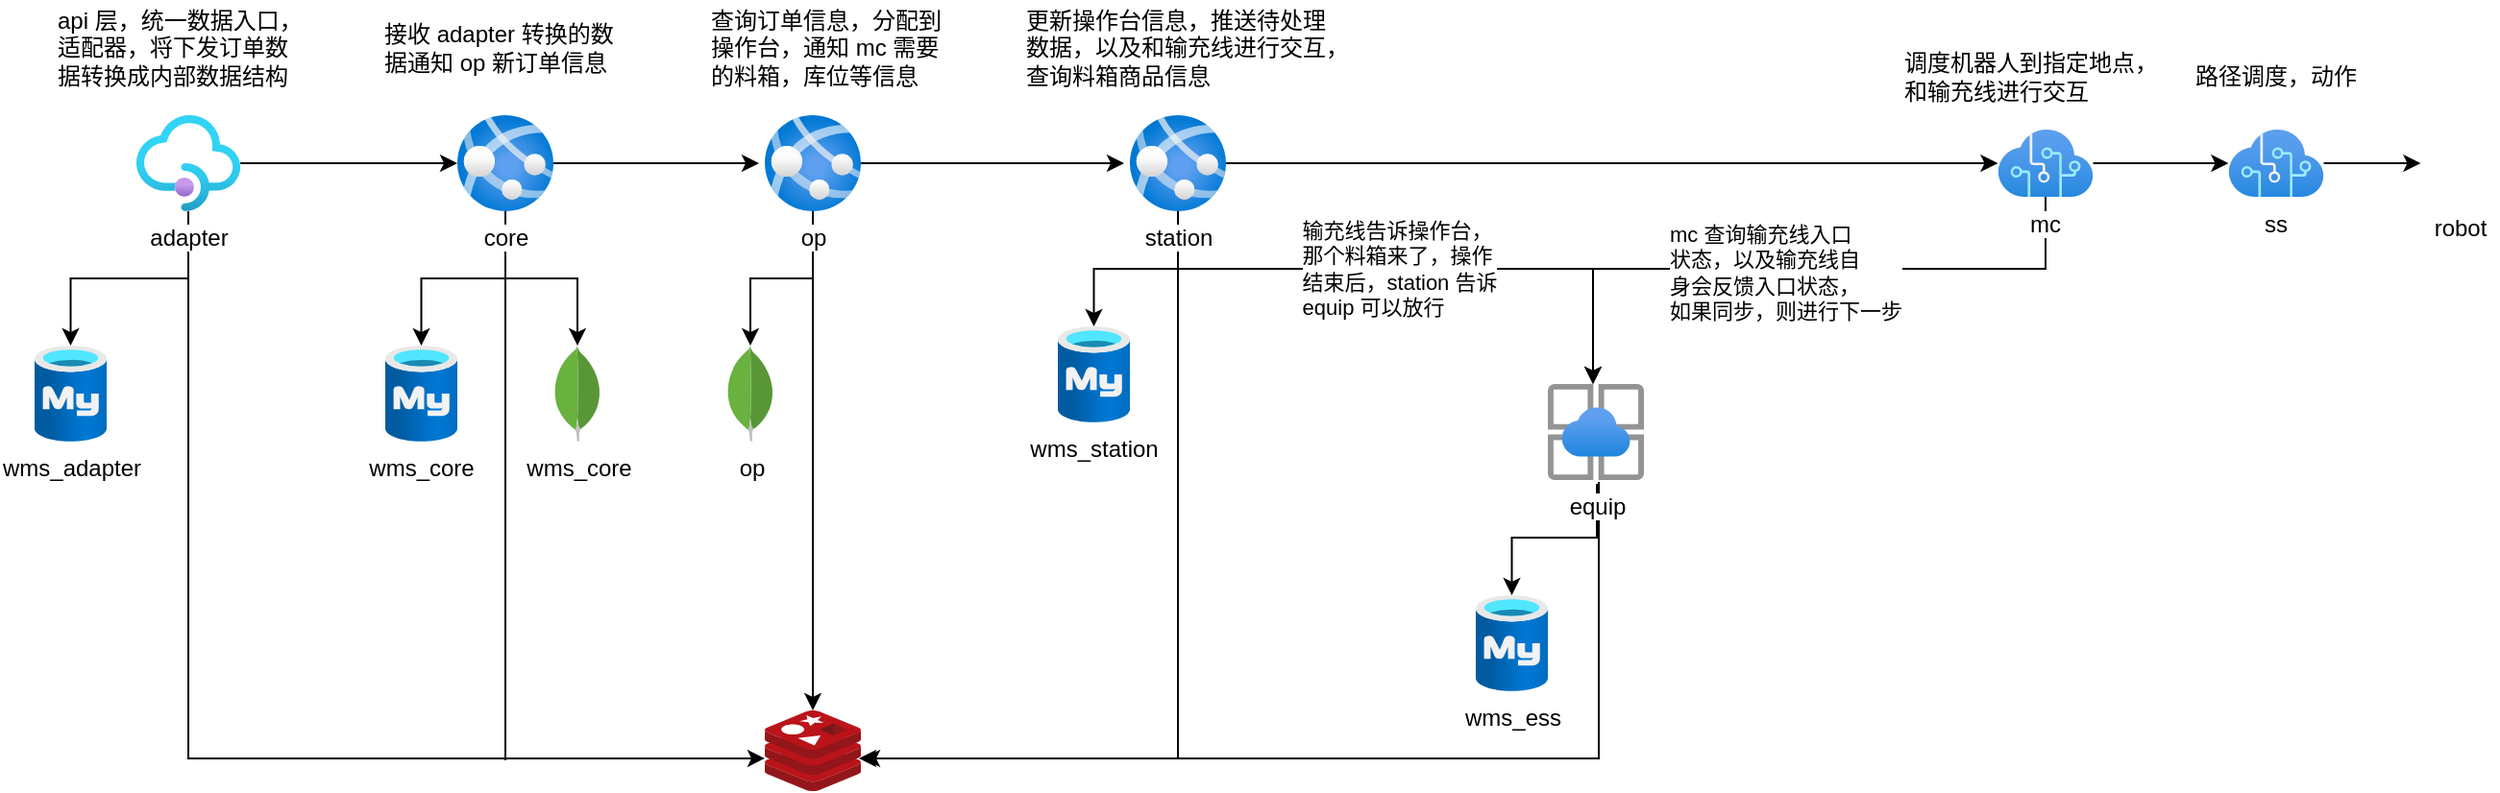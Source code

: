 <mxfile version="14.4.3" type="github">
  <diagram id="qsA4LFFCEY-i6ZN9s8wt" name="Page-1">
    <mxGraphModel dx="2192" dy="802" grid="1" gridSize="10" guides="1" tooltips="1" connect="1" arrows="1" fold="1" page="1" pageScale="1" pageWidth="827" pageHeight="1169" math="0" shadow="0">
      <root>
        <mxCell id="0" />
        <mxCell id="1" parent="0" />
        <mxCell id="cQgMK63ZiCmz1B0YtC4z-6" style="edgeStyle=orthogonalEdgeStyle;rounded=0;orthogonalLoop=1;jettySize=auto;html=1;exitX=0.5;exitY=1;exitDx=0;exitDy=0;exitPerimeter=0;" edge="1" parent="1" source="cQgMK63ZiCmz1B0YtC4z-3" target="cQgMK63ZiCmz1B0YtC4z-12">
          <mxGeometry relative="1" as="geometry">
            <mxPoint x="-479" y="700" as="targetPoint" />
          </mxGeometry>
        </mxCell>
        <mxCell id="cQgMK63ZiCmz1B0YtC4z-18" style="edgeStyle=orthogonalEdgeStyle;rounded=0;orthogonalLoop=1;jettySize=auto;html=1;entryX=0;entryY=0.5;entryDx=0;entryDy=0;entryPerimeter=0;" edge="1" parent="1" source="cQgMK63ZiCmz1B0YtC4z-3" target="cQgMK63ZiCmz1B0YtC4z-14">
          <mxGeometry relative="1" as="geometry" />
        </mxCell>
        <mxCell id="cQgMK63ZiCmz1B0YtC4z-32" style="edgeStyle=orthogonalEdgeStyle;rounded=0;orthogonalLoop=1;jettySize=auto;html=1;entryX=0;entryY=0.595;entryDx=0;entryDy=0;entryPerimeter=0;" edge="1" parent="1" source="cQgMK63ZiCmz1B0YtC4z-3" target="cQgMK63ZiCmz1B0YtC4z-29">
          <mxGeometry relative="1" as="geometry">
            <mxPoint x="-480.005" y="860" as="targetPoint" />
            <Array as="points">
              <mxPoint x="-480" y="905" />
            </Array>
          </mxGeometry>
        </mxCell>
        <mxCell id="cQgMK63ZiCmz1B0YtC4z-3" value="adapter" style="aspect=fixed;html=1;points=[];align=center;image;fontSize=12;image=img/lib/azure2/app_services/API_Management_Services.svg;strokeWidth=2;" vertex="1" parent="1">
          <mxGeometry x="-507.09" y="570" width="54.17" height="50" as="geometry" />
        </mxCell>
        <mxCell id="cQgMK63ZiCmz1B0YtC4z-9" value="api&amp;nbsp;层，统一数据入口，&lt;br&gt;适配器，将下发订单数&lt;br&gt;据转换成内部数据结构" style="text;html=1;align=left;verticalAlign=middle;resizable=0;points=[];autosize=1;" vertex="1" parent="1">
          <mxGeometry x="-550" y="510" width="140" height="50" as="geometry" />
        </mxCell>
        <mxCell id="cQgMK63ZiCmz1B0YtC4z-12" value="wms_adapter" style="aspect=fixed;html=1;points=[];align=center;image;fontSize=12;image=img/lib/azure2/databases/Azure_Database_MySQL_Server.svg;strokeWidth=2;" vertex="1" parent="1">
          <mxGeometry x="-560" y="690" width="37.5" height="50" as="geometry" />
        </mxCell>
        <mxCell id="cQgMK63ZiCmz1B0YtC4z-21" style="edgeStyle=orthogonalEdgeStyle;rounded=0;orthogonalLoop=1;jettySize=auto;html=1;" edge="1" parent="1" source="cQgMK63ZiCmz1B0YtC4z-14" target="cQgMK63ZiCmz1B0YtC4z-20">
          <mxGeometry relative="1" as="geometry" />
        </mxCell>
        <mxCell id="cQgMK63ZiCmz1B0YtC4z-26" style="edgeStyle=orthogonalEdgeStyle;rounded=0;orthogonalLoop=1;jettySize=auto;html=1;entryX=-0.06;entryY=0.5;entryDx=0;entryDy=0;entryPerimeter=0;" edge="1" parent="1" source="cQgMK63ZiCmz1B0YtC4z-14" target="cQgMK63ZiCmz1B0YtC4z-25">
          <mxGeometry relative="1" as="geometry" />
        </mxCell>
        <mxCell id="cQgMK63ZiCmz1B0YtC4z-38" style="edgeStyle=orthogonalEdgeStyle;rounded=0;orthogonalLoop=1;jettySize=auto;html=1;" edge="1" parent="1" source="cQgMK63ZiCmz1B0YtC4z-14" target="cQgMK63ZiCmz1B0YtC4z-37">
          <mxGeometry relative="1" as="geometry" />
        </mxCell>
        <mxCell id="cQgMK63ZiCmz1B0YtC4z-39" style="edgeStyle=orthogonalEdgeStyle;rounded=0;orthogonalLoop=1;jettySize=auto;html=1;endArrow=none;endFill=0;" edge="1" parent="1">
          <mxGeometry relative="1" as="geometry">
            <mxPoint x="-315" y="906" as="targetPoint" />
            <mxPoint x="-315" y="626" as="sourcePoint" />
          </mxGeometry>
        </mxCell>
        <mxCell id="cQgMK63ZiCmz1B0YtC4z-14" value="core" style="aspect=fixed;html=1;points=[];align=center;image;fontSize=12;image=img/lib/azure2/app_services/App_Services.svg;strokeWidth=2;" vertex="1" parent="1">
          <mxGeometry x="-340" y="570" width="50" height="50" as="geometry" />
        </mxCell>
        <mxCell id="cQgMK63ZiCmz1B0YtC4z-20" value="wms_core" style="aspect=fixed;html=1;points=[];align=center;image;fontSize=12;image=img/lib/azure2/databases/Azure_Database_MySQL_Server.svg;strokeWidth=2;" vertex="1" parent="1">
          <mxGeometry x="-377.5" y="690" width="37.5" height="50" as="geometry" />
        </mxCell>
        <mxCell id="cQgMK63ZiCmz1B0YtC4z-24" value="接收&amp;nbsp;adapter&amp;nbsp;转换的数&lt;br&gt;据通知&amp;nbsp;op&amp;nbsp;新订单信息" style="text;html=1;align=left;verticalAlign=middle;resizable=0;points=[];autosize=1;" vertex="1" parent="1">
          <mxGeometry x="-380" y="520" width="130" height="30" as="geometry" />
        </mxCell>
        <mxCell id="cQgMK63ZiCmz1B0YtC4z-28" style="edgeStyle=orthogonalEdgeStyle;rounded=0;orthogonalLoop=1;jettySize=auto;html=1;" edge="1" parent="1" source="cQgMK63ZiCmz1B0YtC4z-25" target="cQgMK63ZiCmz1B0YtC4z-27">
          <mxGeometry relative="1" as="geometry" />
        </mxCell>
        <mxCell id="cQgMK63ZiCmz1B0YtC4z-40" style="edgeStyle=orthogonalEdgeStyle;rounded=0;orthogonalLoop=1;jettySize=auto;html=1;endArrow=classic;endFill=1;" edge="1" parent="1" source="cQgMK63ZiCmz1B0YtC4z-25" target="cQgMK63ZiCmz1B0YtC4z-29">
          <mxGeometry relative="1" as="geometry" />
        </mxCell>
        <mxCell id="cQgMK63ZiCmz1B0YtC4z-44" style="edgeStyle=orthogonalEdgeStyle;rounded=0;orthogonalLoop=1;jettySize=auto;html=1;entryX=-0.06;entryY=0.5;entryDx=0;entryDy=0;entryPerimeter=0;endArrow=classic;endFill=1;" edge="1" parent="1" source="cQgMK63ZiCmz1B0YtC4z-25" target="cQgMK63ZiCmz1B0YtC4z-43">
          <mxGeometry relative="1" as="geometry" />
        </mxCell>
        <mxCell id="cQgMK63ZiCmz1B0YtC4z-25" value="op" style="aspect=fixed;html=1;points=[];align=center;image;fontSize=12;image=img/lib/azure2/app_services/App_Services.svg;strokeWidth=2;" vertex="1" parent="1">
          <mxGeometry x="-180" y="570" width="50" height="50" as="geometry" />
        </mxCell>
        <mxCell id="cQgMK63ZiCmz1B0YtC4z-27" value="op" style="dashed=0;outlineConnect=0;html=1;align=center;labelPosition=center;verticalLabelPosition=bottom;verticalAlign=top;shape=mxgraph.weblogos.mongodb;strokeWidth=2;" vertex="1" parent="1">
          <mxGeometry x="-200" y="690" width="25" height="50" as="geometry" />
        </mxCell>
        <mxCell id="cQgMK63ZiCmz1B0YtC4z-29" value="" style="aspect=fixed;html=1;points=[];align=center;image;fontSize=12;image=img/lib/mscae/Cache_Redis_Product.svg;strokeWidth=2;" vertex="1" parent="1">
          <mxGeometry x="-180" y="880" width="50" height="42" as="geometry" />
        </mxCell>
        <mxCell id="cQgMK63ZiCmz1B0YtC4z-37" value="wms_core" style="dashed=0;outlineConnect=0;html=1;align=center;labelPosition=center;verticalLabelPosition=bottom;verticalAlign=top;shape=mxgraph.weblogos.mongodb;strokeWidth=2;" vertex="1" parent="1">
          <mxGeometry x="-290" y="690" width="25" height="50" as="geometry" />
        </mxCell>
        <mxCell id="cQgMK63ZiCmz1B0YtC4z-42" value="查询订单信息，分配&lt;span&gt;到&lt;br&gt;操作台，&lt;/span&gt;通知&amp;nbsp;mc&amp;nbsp;需要&lt;br&gt;的料箱，库位等信息" style="text;html=1;align=left;verticalAlign=middle;resizable=0;points=[];autosize=1;" vertex="1" parent="1">
          <mxGeometry x="-210" y="510" width="140" height="50" as="geometry" />
        </mxCell>
        <mxCell id="cQgMK63ZiCmz1B0YtC4z-47" style="edgeStyle=orthogonalEdgeStyle;rounded=0;orthogonalLoop=1;jettySize=auto;html=1;endArrow=classic;endFill=1;" edge="1" parent="1" source="cQgMK63ZiCmz1B0YtC4z-43" target="cQgMK63ZiCmz1B0YtC4z-45">
          <mxGeometry relative="1" as="geometry" />
        </mxCell>
        <mxCell id="cQgMK63ZiCmz1B0YtC4z-52" style="edgeStyle=orthogonalEdgeStyle;rounded=0;orthogonalLoop=1;jettySize=auto;html=1;entryX=0.98;entryY=0.595;entryDx=0;entryDy=0;entryPerimeter=0;endArrow=classic;endFill=1;" edge="1" parent="1" source="cQgMK63ZiCmz1B0YtC4z-43" target="cQgMK63ZiCmz1B0YtC4z-29">
          <mxGeometry relative="1" as="geometry">
            <Array as="points">
              <mxPoint x="35" y="905" />
            </Array>
          </mxGeometry>
        </mxCell>
        <mxCell id="cQgMK63ZiCmz1B0YtC4z-63" style="edgeStyle=orthogonalEdgeStyle;rounded=0;orthogonalLoop=1;jettySize=auto;html=1;endArrow=classic;endFill=1;" edge="1" parent="1" source="cQgMK63ZiCmz1B0YtC4z-43" target="cQgMK63ZiCmz1B0YtC4z-59">
          <mxGeometry relative="1" as="geometry" />
        </mxCell>
        <mxCell id="cQgMK63ZiCmz1B0YtC4z-80" value="" style="edgeStyle=orthogonalEdgeStyle;rounded=0;orthogonalLoop=1;jettySize=auto;html=1;endArrow=classic;endFill=1;entryX=0.47;entryY=0;entryDx=0;entryDy=0;entryPerimeter=0;" edge="1" parent="1" source="cQgMK63ZiCmz1B0YtC4z-43" target="cQgMK63ZiCmz1B0YtC4z-64">
          <mxGeometry relative="1" as="geometry">
            <mxPoint x="251" y="700" as="targetPoint" />
            <Array as="points">
              <mxPoint x="35" y="650" />
              <mxPoint x="251" y="650" />
            </Array>
          </mxGeometry>
        </mxCell>
        <mxCell id="cQgMK63ZiCmz1B0YtC4z-81" value="&lt;div style=&quot;text-align: left&quot;&gt;&lt;span style=&quot;font-family: &amp;#34;helvetica&amp;#34;&quot;&gt;输充线告诉操作台，&lt;/span&gt;&lt;/div&gt;&lt;span style=&quot;font-family: &amp;#34;helvetica&amp;#34;&quot;&gt;&lt;div style=&quot;text-align: left&quot;&gt;那个料箱来了，操作&lt;/div&gt;&lt;/span&gt;&lt;span style=&quot;font-family: &amp;#34;helvetica&amp;#34;&quot;&gt;&lt;div style=&quot;text-align: left&quot;&gt;结束后，station&amp;nbsp;告诉&lt;/div&gt;&lt;/span&gt;&lt;span style=&quot;font-family: &amp;#34;helvetica&amp;#34;&quot;&gt;&lt;div style=&quot;text-align: left&quot;&gt;equip&amp;nbsp;可以放行&lt;/div&gt;&lt;/span&gt;" style="edgeLabel;html=1;align=center;verticalAlign=middle;resizable=0;points=[];" vertex="1" connectable="0" parent="cQgMK63ZiCmz1B0YtC4z-80">
          <mxGeometry x="-0.196" y="3" relative="1" as="geometry">
            <mxPoint x="22" y="3" as="offset" />
          </mxGeometry>
        </mxCell>
        <mxCell id="cQgMK63ZiCmz1B0YtC4z-43" value="station" style="aspect=fixed;html=1;points=[];align=center;image;fontSize=12;image=img/lib/azure2/app_services/App_Services.svg;strokeWidth=2;" vertex="1" parent="1">
          <mxGeometry x="10" y="570" width="50" height="50" as="geometry" />
        </mxCell>
        <mxCell id="cQgMK63ZiCmz1B0YtC4z-45" value="wms_station" style="aspect=fixed;html=1;points=[];align=center;image;fontSize=12;image=img/lib/azure2/databases/Azure_Database_MySQL_Server.svg;strokeWidth=2;" vertex="1" parent="1">
          <mxGeometry x="-27.5" y="680" width="37.5" height="50" as="geometry" />
        </mxCell>
        <mxCell id="cQgMK63ZiCmz1B0YtC4z-54" value="更新操作台信息，推送待处理&lt;br&gt;数据，以及和输充线进行交互，&lt;br&gt;查询料箱商品信息" style="text;html=1;align=left;verticalAlign=middle;resizable=0;points=[];autosize=1;" vertex="1" parent="1">
          <mxGeometry x="-46" y="510" width="180" height="50" as="geometry" />
        </mxCell>
        <mxCell id="cQgMK63ZiCmz1B0YtC4z-56" value="robot" style="shape=image;html=1;verticalAlign=top;verticalLabelPosition=bottom;labelBackgroundColor=#ffffff;imageAspect=0;aspect=fixed;image=https://cdn2.iconfinder.com/data/icons/free-1/128/Android__logo__robot-128.png;strokeWidth=2;" vertex="1" parent="1">
          <mxGeometry x="681.7" y="575" width="40" height="40" as="geometry" />
        </mxCell>
        <mxCell id="cQgMK63ZiCmz1B0YtC4z-58" style="edgeStyle=orthogonalEdgeStyle;rounded=0;orthogonalLoop=1;jettySize=auto;html=1;endArrow=classic;endFill=1;" edge="1" parent="1" source="cQgMK63ZiCmz1B0YtC4z-57" target="cQgMK63ZiCmz1B0YtC4z-56">
          <mxGeometry relative="1" as="geometry" />
        </mxCell>
        <mxCell id="cQgMK63ZiCmz1B0YtC4z-57" value="ss" style="aspect=fixed;html=1;points=[];align=center;image;fontSize=12;image=img/lib/azure2/ai_machine_learning/Cognitive_Services.svg;strokeWidth=2;" vertex="1" parent="1">
          <mxGeometry x="581.7" y="577.5" width="49.58" height="35" as="geometry" />
        </mxCell>
        <mxCell id="cQgMK63ZiCmz1B0YtC4z-60" value="" style="edgeStyle=orthogonalEdgeStyle;rounded=0;orthogonalLoop=1;jettySize=auto;html=1;endArrow=classic;endFill=1;" edge="1" parent="1" source="cQgMK63ZiCmz1B0YtC4z-59" target="cQgMK63ZiCmz1B0YtC4z-57">
          <mxGeometry relative="1" as="geometry" />
        </mxCell>
        <mxCell id="cQgMK63ZiCmz1B0YtC4z-78" value="" style="edgeStyle=orthogonalEdgeStyle;rounded=0;orthogonalLoop=1;jettySize=auto;html=1;endArrow=classic;endFill=1;align=left;" edge="1" parent="1" source="cQgMK63ZiCmz1B0YtC4z-59" target="cQgMK63ZiCmz1B0YtC4z-64">
          <mxGeometry relative="1" as="geometry">
            <mxPoint x="251" y="706" as="targetPoint" />
            <Array as="points">
              <mxPoint x="487" y="650" />
              <mxPoint x="251" y="650" />
            </Array>
          </mxGeometry>
        </mxCell>
        <mxCell id="cQgMK63ZiCmz1B0YtC4z-82" value="&lt;span style=&quot;font-family: &amp;#34;helvetica&amp;#34;&quot;&gt;mc&amp;nbsp;查询输充线入口&lt;/span&gt;&lt;br style=&quot;font-family: &amp;#34;helvetica&amp;#34;&quot;&gt;&lt;span style=&quot;font-family: &amp;#34;helvetica&amp;#34;&quot;&gt;状态，以及输充线自&lt;/span&gt;&lt;br style=&quot;font-family: &amp;#34;helvetica&amp;#34;&quot;&gt;&lt;span style=&quot;font-family: &amp;#34;helvetica&amp;#34;&quot;&gt;身会反馈入口状态，&lt;/span&gt;&lt;br style=&quot;font-family: &amp;#34;helvetica&amp;#34;&quot;&gt;&lt;span style=&quot;font-family: &amp;#34;helvetica&amp;#34;&quot;&gt;如果同步，则进行下一步&lt;/span&gt;" style="edgeLabel;html=1;align=left;verticalAlign=middle;resizable=0;points=[];" vertex="1" connectable="0" parent="cQgMK63ZiCmz1B0YtC4z-78">
          <mxGeometry x="0.233" y="2" relative="1" as="geometry">
            <mxPoint x="-30" as="offset" />
          </mxGeometry>
        </mxCell>
        <mxCell id="cQgMK63ZiCmz1B0YtC4z-59" value="mc" style="aspect=fixed;html=1;points=[];align=center;image;fontSize=12;image=img/lib/azure2/ai_machine_learning/Cognitive_Services.svg;strokeWidth=2;" vertex="1" parent="1">
          <mxGeometry x="461.7" y="577.5" width="49.58" height="35" as="geometry" />
        </mxCell>
        <mxCell id="cQgMK63ZiCmz1B0YtC4z-61" value="路径调度，动作" style="text;html=1;align=center;verticalAlign=middle;resizable=0;points=[];autosize=1;" vertex="1" parent="1">
          <mxGeometry x="556.49" y="540" width="100" height="20" as="geometry" />
        </mxCell>
        <mxCell id="cQgMK63ZiCmz1B0YtC4z-62" value="调度机器人到指定地点，&lt;br&gt;和输充线进行交互" style="text;html=1;align=left;verticalAlign=middle;resizable=0;points=[];autosize=1;" vertex="1" parent="1">
          <mxGeometry x="411.49" y="535" width="150" height="30" as="geometry" />
        </mxCell>
        <mxCell id="cQgMK63ZiCmz1B0YtC4z-69" style="edgeStyle=orthogonalEdgeStyle;rounded=0;orthogonalLoop=1;jettySize=auto;html=1;endArrow=classic;endFill=1;exitX=0.51;exitY=1.04;exitDx=0;exitDy=0;exitPerimeter=0;" edge="1" parent="1" source="cQgMK63ZiCmz1B0YtC4z-64" target="cQgMK63ZiCmz1B0YtC4z-66">
          <mxGeometry relative="1" as="geometry">
            <mxPoint x="253" y="770" as="sourcePoint" />
          </mxGeometry>
        </mxCell>
        <mxCell id="cQgMK63ZiCmz1B0YtC4z-70" style="edgeStyle=orthogonalEdgeStyle;rounded=0;orthogonalLoop=1;jettySize=auto;html=1;entryX=1.02;entryY=0.595;entryDx=0;entryDy=0;entryPerimeter=0;endArrow=classic;endFill=1;exitX=0.53;exitY=1.02;exitDx=0;exitDy=0;exitPerimeter=0;" edge="1" parent="1" source="cQgMK63ZiCmz1B0YtC4z-64" target="cQgMK63ZiCmz1B0YtC4z-29">
          <mxGeometry relative="1" as="geometry">
            <mxPoint x="254" y="770" as="sourcePoint" />
            <Array as="points">
              <mxPoint x="254" y="905" />
            </Array>
          </mxGeometry>
        </mxCell>
        <mxCell id="cQgMK63ZiCmz1B0YtC4z-64" value="equip" style="aspect=fixed;html=1;points=[];align=center;image;fontSize=12;image=img/lib/azure2/app_services/App_Service_Environments.svg;strokeWidth=2;direction=east;" vertex="1" parent="1">
          <mxGeometry x="227.5" y="710" width="50" height="50" as="geometry" />
        </mxCell>
        <mxCell id="cQgMK63ZiCmz1B0YtC4z-66" value="wms_ess" style="aspect=fixed;html=1;points=[];align=center;image;fontSize=12;image=img/lib/azure2/databases/Azure_Database_MySQL_Server.svg;strokeWidth=2;" vertex="1" parent="1">
          <mxGeometry x="190" y="820" width="37.5" height="50" as="geometry" />
        </mxCell>
      </root>
    </mxGraphModel>
  </diagram>
</mxfile>
